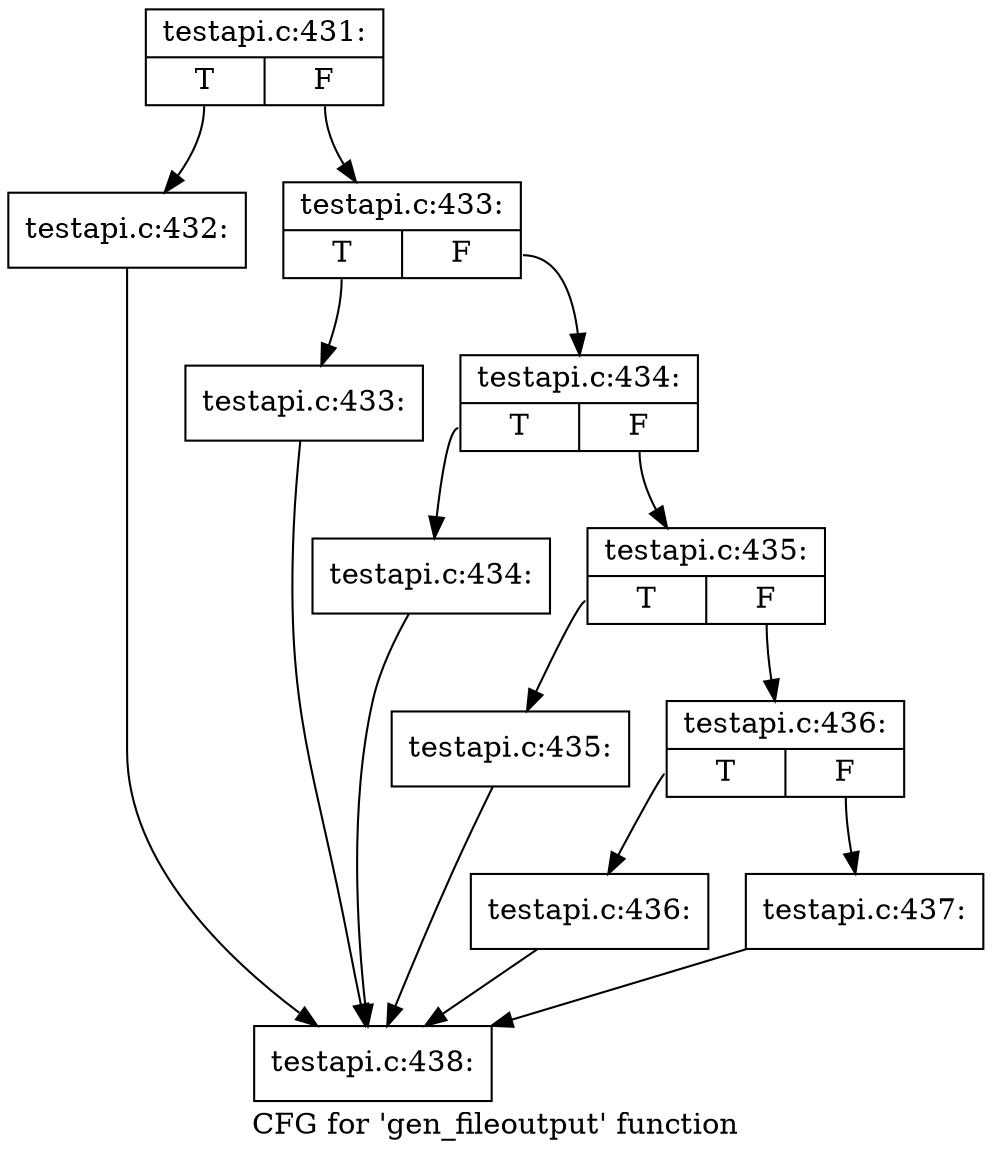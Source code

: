 digraph "CFG for 'gen_fileoutput' function" {
	label="CFG for 'gen_fileoutput' function";

	Node0x40b3ff0 [shape=record,label="{testapi.c:431:|{<s0>T|<s1>F}}"];
	Node0x40b3ff0:s0 -> Node0x40b2d20;
	Node0x40b3ff0:s1 -> Node0x40b2d70;
	Node0x40b2d20 [shape=record,label="{testapi.c:432:}"];
	Node0x40b2d20 -> Node0x40b4aa0;
	Node0x40b2d70 [shape=record,label="{testapi.c:433:|{<s0>T|<s1>F}}"];
	Node0x40b2d70:s0 -> Node0x40b50a0;
	Node0x40b2d70:s1 -> Node0x40b50f0;
	Node0x40b50a0 [shape=record,label="{testapi.c:433:}"];
	Node0x40b50a0 -> Node0x40b4aa0;
	Node0x40b50f0 [shape=record,label="{testapi.c:434:|{<s0>T|<s1>F}}"];
	Node0x40b50f0:s0 -> Node0x40b5580;
	Node0x40b50f0:s1 -> Node0x40b55d0;
	Node0x40b5580 [shape=record,label="{testapi.c:434:}"];
	Node0x40b5580 -> Node0x40b4aa0;
	Node0x40b55d0 [shape=record,label="{testapi.c:435:|{<s0>T|<s1>F}}"];
	Node0x40b55d0:s0 -> Node0x40b5bd0;
	Node0x40b55d0:s1 -> Node0x40b5c20;
	Node0x40b5bd0 [shape=record,label="{testapi.c:435:}"];
	Node0x40b5bd0 -> Node0x40b4aa0;
	Node0x40b5c20 [shape=record,label="{testapi.c:436:|{<s0>T|<s1>F}}"];
	Node0x40b5c20:s0 -> Node0x4058e50;
	Node0x40b5c20:s1 -> Node0x4058ea0;
	Node0x4058e50 [shape=record,label="{testapi.c:436:}"];
	Node0x4058e50 -> Node0x40b4aa0;
	Node0x4058ea0 [shape=record,label="{testapi.c:437:}"];
	Node0x4058ea0 -> Node0x40b4aa0;
	Node0x40b4aa0 [shape=record,label="{testapi.c:438:}"];
}
